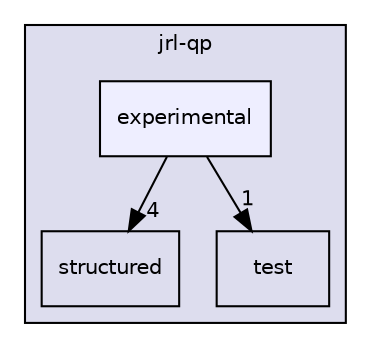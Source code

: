 digraph "include/jrl-qp/experimental" {
  compound=true
  node [ fontsize="10", fontname="Helvetica"];
  edge [ labelfontsize="10", labelfontname="Helvetica"];
  subgraph clusterdir_98f7936f085cf19cdf0ebc7927b0f05e {
    graph [ bgcolor="#ddddee", pencolor="black", label="jrl-qp" fontname="Helvetica", fontsize="10", URL="dir_98f7936f085cf19cdf0ebc7927b0f05e.html"]
  dir_b4a791bd487cf0f47958fc202c570eab [shape=box label="structured" URL="dir_b4a791bd487cf0f47958fc202c570eab.html"];
  dir_bce3761f5705fc7212499374e6418948 [shape=box label="test" URL="dir_bce3761f5705fc7212499374e6418948.html"];
  dir_49c9cda5c07df36712bc188c48f3d0a4 [shape=box, label="experimental", style="filled", fillcolor="#eeeeff", pencolor="black", URL="dir_49c9cda5c07df36712bc188c48f3d0a4.html"];
  }
  dir_49c9cda5c07df36712bc188c48f3d0a4->dir_b4a791bd487cf0f47958fc202c570eab [headlabel="4", labeldistance=1.5 headhref="dir_000003_000005.html"];
  dir_49c9cda5c07df36712bc188c48f3d0a4->dir_bce3761f5705fc7212499374e6418948 [headlabel="1", labeldistance=1.5 headhref="dir_000003_000006.html"];
}
